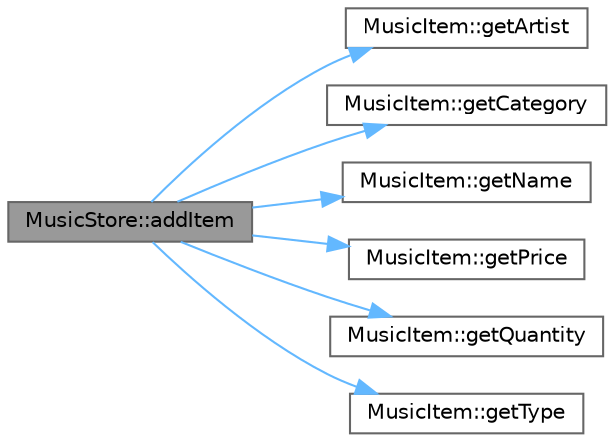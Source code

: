 digraph "MusicStore::addItem"
{
 // LATEX_PDF_SIZE
  bgcolor="transparent";
  edge [fontname=Helvetica,fontsize=10,labelfontname=Helvetica,labelfontsize=10];
  node [fontname=Helvetica,fontsize=10,shape=box,height=0.2,width=0.4];
  rankdir="LR";
  Node1 [id="Node000001",label="MusicStore::addItem",height=0.2,width=0.4,color="gray40", fillcolor="grey60", style="filled", fontcolor="black",tooltip="Thêm một mặt hàng âm nhạc vào cửa hàng."];
  Node1 -> Node2 [id="edge1_Node000001_Node000002",color="steelblue1",style="solid",tooltip=" "];
  Node2 [id="Node000002",label="MusicItem::getArtist",height=0.2,width=0.4,color="grey40", fillcolor="white", style="filled",URL="$class_music_item.html#a0ca958fe365f07b1a924110973d4b1af",tooltip="Lấy nghệ sĩ biểu diễn của mặt hàng."];
  Node1 -> Node3 [id="edge2_Node000001_Node000003",color="steelblue1",style="solid",tooltip=" "];
  Node3 [id="Node000003",label="MusicItem::getCategory",height=0.2,width=0.4,color="grey40", fillcolor="white", style="filled",URL="$class_music_item.html#ac1f754e24719c277c38c803d1eb30cd0",tooltip="Lấy thể loại của mặt hàng."];
  Node1 -> Node4 [id="edge3_Node000001_Node000004",color="steelblue1",style="solid",tooltip=" "];
  Node4 [id="Node000004",label="MusicItem::getName",height=0.2,width=0.4,color="grey40", fillcolor="white", style="filled",URL="$class_music_item.html#a2f3e586256888008e156f3db37a3fa32",tooltip="Lấy tên của mặt hàng."];
  Node1 -> Node5 [id="edge4_Node000001_Node000005",color="steelblue1",style="solid",tooltip=" "];
  Node5 [id="Node000005",label="MusicItem::getPrice",height=0.2,width=0.4,color="grey40", fillcolor="white", style="filled",URL="$class_music_item.html#a16fb766d7b0d7bb2d613ef84c3a63c9a",tooltip="Lấy giá của mặt hàng."];
  Node1 -> Node6 [id="edge5_Node000001_Node000006",color="steelblue1",style="solid",tooltip=" "];
  Node6 [id="Node000006",label="MusicItem::getQuantity",height=0.2,width=0.4,color="grey40", fillcolor="white", style="filled",URL="$class_music_item.html#aa5f940163343f9e05dd2eb730e0c04e8",tooltip="Lấy số lượng mặt hàng có sẵn trong kho."];
  Node1 -> Node7 [id="edge6_Node000001_Node000007",color="steelblue1",style="solid",tooltip=" "];
  Node7 [id="Node000007",label="MusicItem::getType",height=0.2,width=0.4,color="grey40", fillcolor="white", style="filled",URL="$class_music_item.html#a3beacfa97b185f010bd1eaa3ef9394dd",tooltip="Lấy loại của mặt hàng."];
}
